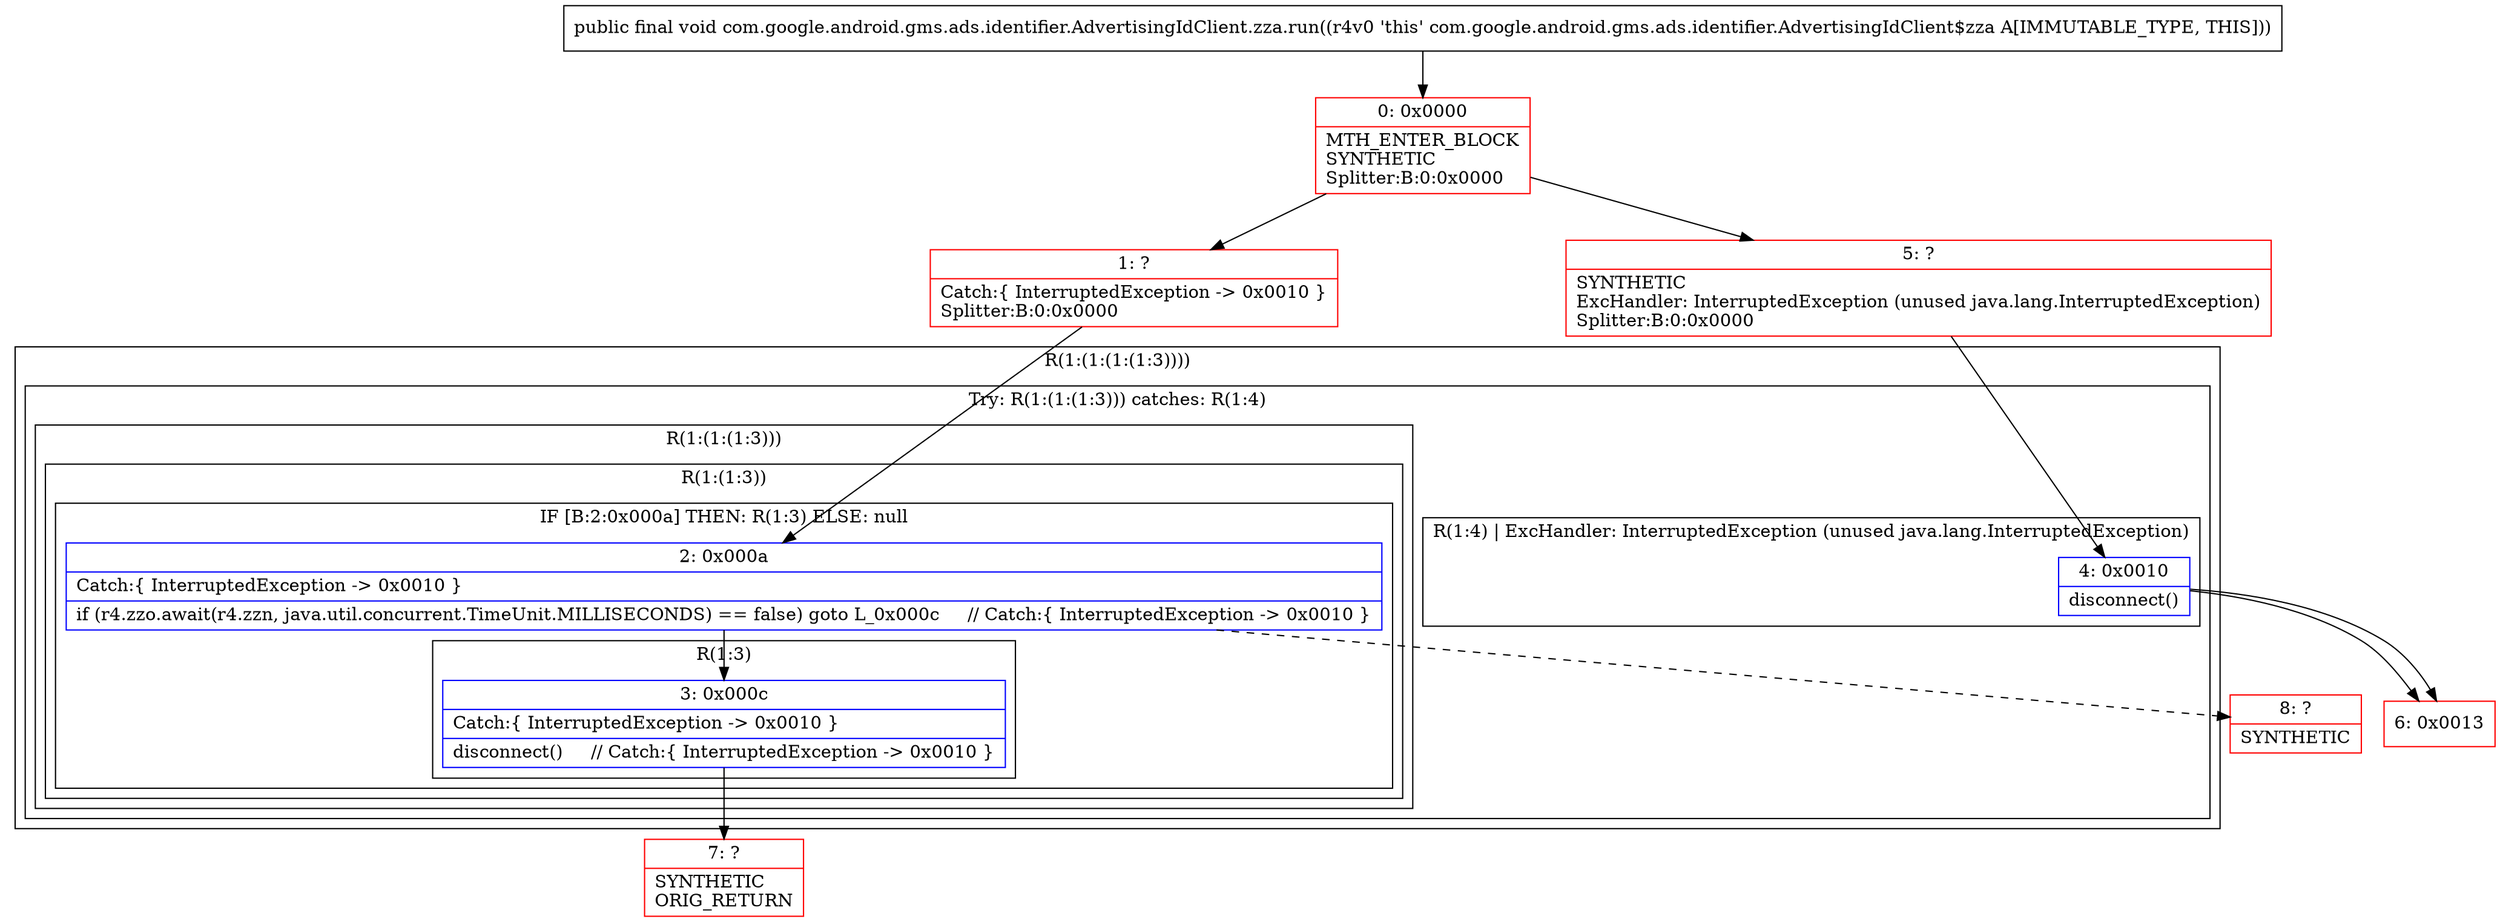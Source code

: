 digraph "CFG forcom.google.android.gms.ads.identifier.AdvertisingIdClient.zza.run()V" {
subgraph cluster_Region_1326908798 {
label = "R(1:(1:(1:(1:3))))";
node [shape=record,color=blue];
subgraph cluster_TryCatchRegion_772760749 {
label = "Try: R(1:(1:(1:3))) catches: R(1:4)";
node [shape=record,color=blue];
subgraph cluster_Region_519277946 {
label = "R(1:(1:(1:3)))";
node [shape=record,color=blue];
subgraph cluster_Region_369823848 {
label = "R(1:(1:3))";
node [shape=record,color=blue];
subgraph cluster_IfRegion_1631640354 {
label = "IF [B:2:0x000a] THEN: R(1:3) ELSE: null";
node [shape=record,color=blue];
Node_2 [shape=record,label="{2\:\ 0x000a|Catch:\{ InterruptedException \-\> 0x0010 \}\l|if (r4.zzo.await(r4.zzn, java.util.concurrent.TimeUnit.MILLISECONDS) == false) goto L_0x000c     \/\/ Catch:\{ InterruptedException \-\> 0x0010 \}\l}"];
subgraph cluster_Region_884994475 {
label = "R(1:3)";
node [shape=record,color=blue];
Node_3 [shape=record,label="{3\:\ 0x000c|Catch:\{ InterruptedException \-\> 0x0010 \}\l|disconnect()     \/\/ Catch:\{ InterruptedException \-\> 0x0010 \}\l}"];
}
}
}
}
subgraph cluster_Region_916791835 {
label = "R(1:4) | ExcHandler: InterruptedException (unused java.lang.InterruptedException)\l";
node [shape=record,color=blue];
Node_4 [shape=record,label="{4\:\ 0x0010|disconnect()\l}"];
}
}
}
subgraph cluster_Region_916791835 {
label = "R(1:4) | ExcHandler: InterruptedException (unused java.lang.InterruptedException)\l";
node [shape=record,color=blue];
Node_4 [shape=record,label="{4\:\ 0x0010|disconnect()\l}"];
}
Node_0 [shape=record,color=red,label="{0\:\ 0x0000|MTH_ENTER_BLOCK\lSYNTHETIC\lSplitter:B:0:0x0000\l}"];
Node_1 [shape=record,color=red,label="{1\:\ ?|Catch:\{ InterruptedException \-\> 0x0010 \}\lSplitter:B:0:0x0000\l}"];
Node_5 [shape=record,color=red,label="{5\:\ ?|SYNTHETIC\lExcHandler: InterruptedException (unused java.lang.InterruptedException)\lSplitter:B:0:0x0000\l}"];
Node_6 [shape=record,color=red,label="{6\:\ 0x0013}"];
Node_7 [shape=record,color=red,label="{7\:\ ?|SYNTHETIC\lORIG_RETURN\l}"];
Node_8 [shape=record,color=red,label="{8\:\ ?|SYNTHETIC\l}"];
MethodNode[shape=record,label="{public final void com.google.android.gms.ads.identifier.AdvertisingIdClient.zza.run((r4v0 'this' com.google.android.gms.ads.identifier.AdvertisingIdClient$zza A[IMMUTABLE_TYPE, THIS])) }"];
MethodNode -> Node_0;
Node_2 -> Node_3;
Node_2 -> Node_8[style=dashed];
Node_3 -> Node_7;
Node_4 -> Node_6;
Node_4 -> Node_6;
Node_0 -> Node_1;
Node_0 -> Node_5;
Node_1 -> Node_2;
Node_5 -> Node_4;
}


